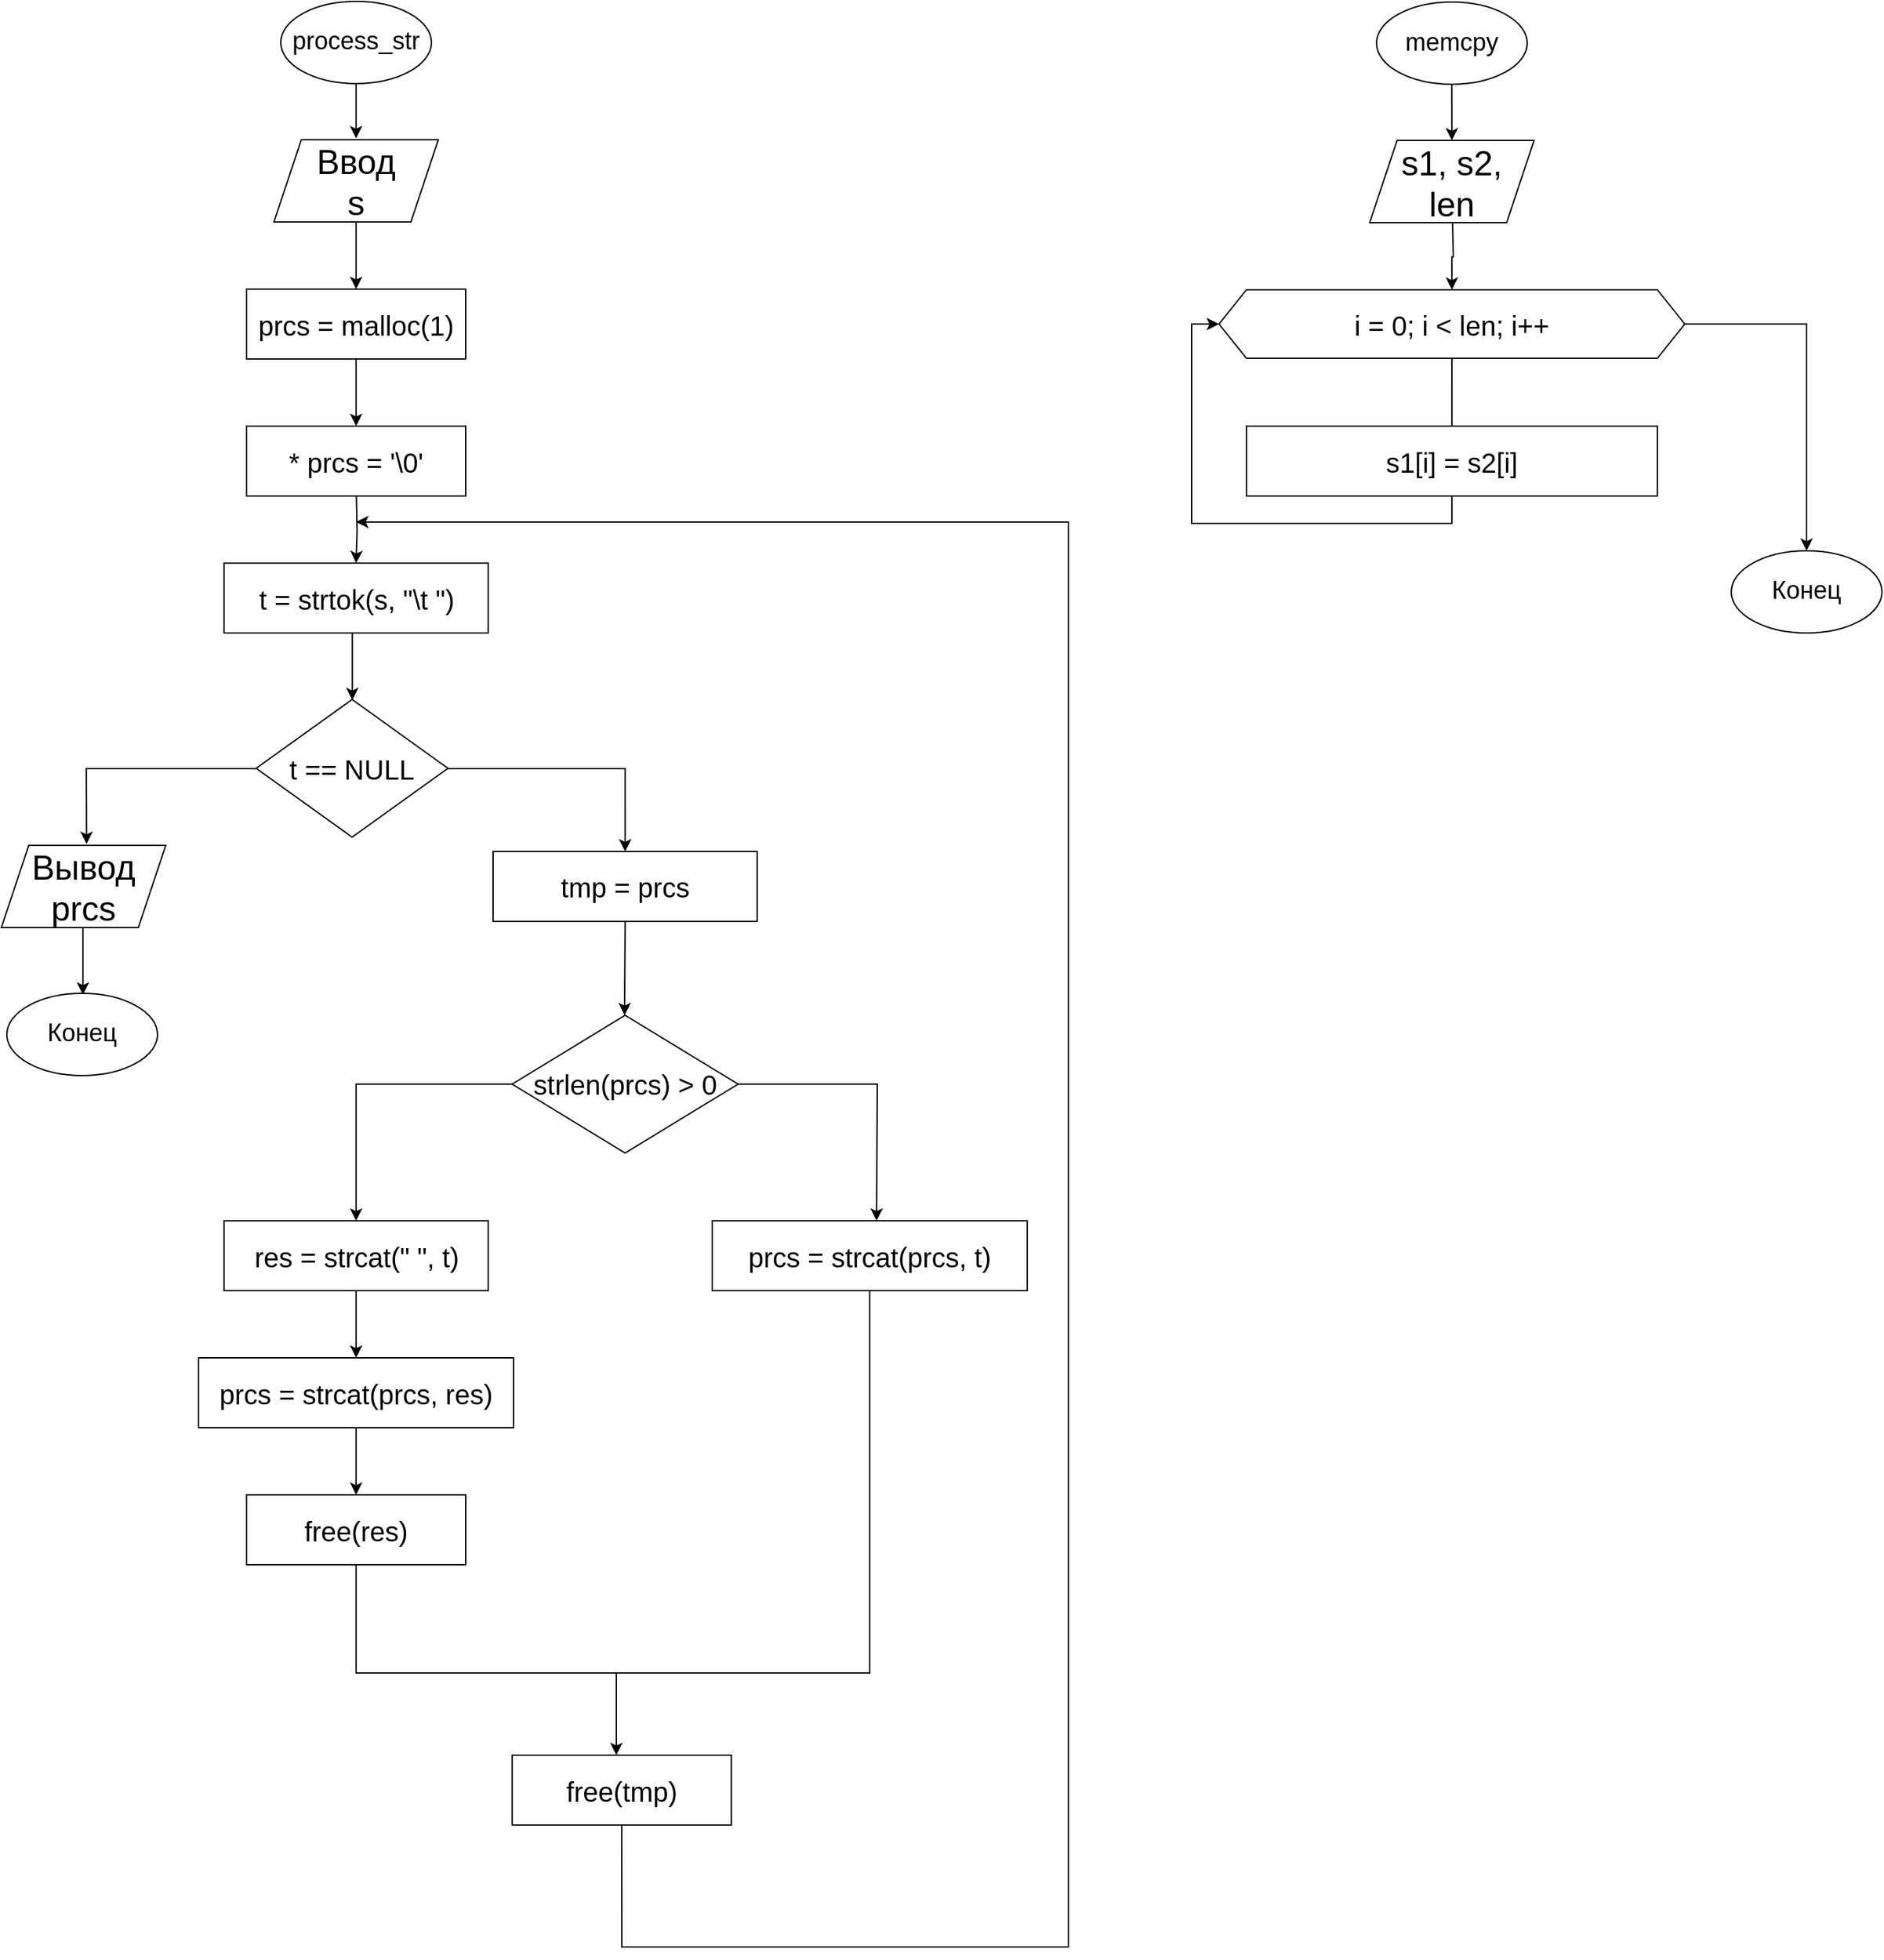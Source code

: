 <mxfile version="22.1.3" type="github">
  <diagram id="C5RBs43oDa-KdzZeNtuy" name="Page-1">
    <mxGraphModel dx="2498" dy="2331" grid="1" gridSize="10" guides="1" tooltips="1" connect="1" arrows="1" fold="1" page="1" pageScale="1" pageWidth="827" pageHeight="1169" math="0" shadow="0">
      <root>
        <mxCell id="WIyWlLk6GJQsqaUBKTNV-0" />
        <mxCell id="WIyWlLk6GJQsqaUBKTNV-1" parent="WIyWlLk6GJQsqaUBKTNV-0" />
        <mxCell id="Ngi83-sZVieC9ealqeNL-2" value="" style="edgeStyle=orthogonalEdgeStyle;rounded=0;orthogonalLoop=1;jettySize=auto;html=1;" parent="WIyWlLk6GJQsqaUBKTNV-1" source="Ngi83-sZVieC9ealqeNL-3" edge="1">
          <mxGeometry relative="1" as="geometry">
            <mxPoint x="280" y="-400" as="targetPoint" />
          </mxGeometry>
        </mxCell>
        <mxCell id="Ngi83-sZVieC9ealqeNL-3" value="&lt;p style=&quot;line-height: 110%;&quot;&gt;&lt;span style=&quot;font-size: 18px;&quot;&gt;process_str&lt;/span&gt;&lt;/p&gt;" style="ellipse;whiteSpace=wrap;html=1;" parent="WIyWlLk6GJQsqaUBKTNV-1" vertex="1">
          <mxGeometry x="225" y="-500" width="110" height="60" as="geometry" />
        </mxCell>
        <mxCell id="Ngi83-sZVieC9ealqeNL-4" value="&lt;span style=&quot;font-size: 25px;&quot;&gt;Ввод &lt;br&gt;s&lt;br&gt;&lt;/span&gt;" style="shape=parallelogram;perimeter=parallelogramPerimeter;whiteSpace=wrap;html=1;fixedSize=1;" parent="WIyWlLk6GJQsqaUBKTNV-1" vertex="1">
          <mxGeometry x="220" y="-399" width="120" height="60" as="geometry" />
        </mxCell>
        <mxCell id="Ngi83-sZVieC9ealqeNL-5" value="" style="edgeStyle=orthogonalEdgeStyle;rounded=0;orthogonalLoop=1;jettySize=auto;html=1;exitX=0.5;exitY=1;exitDx=0;exitDy=0;entryX=0.5;entryY=0;entryDx=0;entryDy=0;" parent="WIyWlLk6GJQsqaUBKTNV-1" source="Ngi83-sZVieC9ealqeNL-4" edge="1">
          <mxGeometry relative="1" as="geometry">
            <mxPoint x="280" y="-290" as="targetPoint" />
            <mxPoint x="290" y="-430" as="sourcePoint" />
          </mxGeometry>
        </mxCell>
        <mxCell id="Ngi83-sZVieC9ealqeNL-6" value="prcs = malloc(1)" style="rounded=0;whiteSpace=wrap;html=1;fontSize=20;" parent="WIyWlLk6GJQsqaUBKTNV-1" vertex="1">
          <mxGeometry x="200" y="-290" width="160" height="51" as="geometry" />
        </mxCell>
        <mxCell id="Ngi83-sZVieC9ealqeNL-7" value="" style="edgeStyle=orthogonalEdgeStyle;rounded=0;orthogonalLoop=1;jettySize=auto;html=1;exitX=0.5;exitY=1;exitDx=0;exitDy=0;entryX=0.5;entryY=0;entryDx=0;entryDy=0;" parent="WIyWlLk6GJQsqaUBKTNV-1" edge="1">
          <mxGeometry relative="1" as="geometry">
            <mxPoint x="280" y="-190" as="targetPoint" />
            <mxPoint x="280" y="-239" as="sourcePoint" />
          </mxGeometry>
        </mxCell>
        <mxCell id="Ngi83-sZVieC9ealqeNL-8" value="* prcs = &#39;\0&#39;" style="rounded=0;whiteSpace=wrap;html=1;fontSize=20;" parent="WIyWlLk6GJQsqaUBKTNV-1" vertex="1">
          <mxGeometry x="200" y="-190" width="160" height="51" as="geometry" />
        </mxCell>
        <mxCell id="Ngi83-sZVieC9ealqeNL-11" value="t = strtok(s, &quot;\t &quot;)" style="rounded=0;whiteSpace=wrap;html=1;fontSize=20;" parent="WIyWlLk6GJQsqaUBKTNV-1" vertex="1">
          <mxGeometry x="183.59" y="-90" width="192.82" height="51" as="geometry" />
        </mxCell>
        <mxCell id="Ngi83-sZVieC9ealqeNL-12" value="" style="edgeStyle=orthogonalEdgeStyle;rounded=0;orthogonalLoop=1;jettySize=auto;html=1;exitX=0.5;exitY=1;exitDx=0;exitDy=0;entryX=0.5;entryY=0;entryDx=0;entryDy=0;" parent="WIyWlLk6GJQsqaUBKTNV-1" target="Ngi83-sZVieC9ealqeNL-11" edge="1">
          <mxGeometry relative="1" as="geometry">
            <mxPoint x="290.18" y="-180" as="targetPoint" />
            <mxPoint x="280.18" y="-139" as="sourcePoint" />
          </mxGeometry>
        </mxCell>
        <mxCell id="Ngi83-sZVieC9ealqeNL-13" value="" style="edgeStyle=orthogonalEdgeStyle;rounded=0;orthogonalLoop=1;jettySize=auto;html=1;exitX=0.5;exitY=1;exitDx=0;exitDy=0;" parent="WIyWlLk6GJQsqaUBKTNV-1" edge="1">
          <mxGeometry relative="1" as="geometry">
            <mxPoint x="277.22" y="10" as="targetPoint" />
            <mxPoint x="277.22" y="-39" as="sourcePoint" />
          </mxGeometry>
        </mxCell>
        <mxCell id="Ngi83-sZVieC9ealqeNL-14" value="&lt;span style=&quot;font-size: 20px;&quot;&gt;t == NULL&lt;/span&gt;" style="rhombus;whiteSpace=wrap;html=1;" parent="WIyWlLk6GJQsqaUBKTNV-1" vertex="1">
          <mxGeometry x="207.04" y="9.5" width="140" height="100.5" as="geometry" />
        </mxCell>
        <mxCell id="Ngi83-sZVieC9ealqeNL-15" value="" style="endArrow=classic;html=1;rounded=0;exitX=0;exitY=0.5;exitDx=0;exitDy=0;endFill=1;entryX=0.5;entryY=0;entryDx=0;entryDy=0;" parent="WIyWlLk6GJQsqaUBKTNV-1" edge="1">
          <mxGeometry width="50" height="50" relative="1" as="geometry">
            <mxPoint x="207.04" y="60" as="sourcePoint" />
            <mxPoint x="83.22" y="115" as="targetPoint" />
            <Array as="points">
              <mxPoint x="83.04" y="60" />
            </Array>
          </mxGeometry>
        </mxCell>
        <mxCell id="Ngi83-sZVieC9ealqeNL-17" value="" style="edgeStyle=orthogonalEdgeStyle;rounded=0;orthogonalLoop=1;jettySize=auto;html=1;exitX=1;exitY=0.5;exitDx=0;exitDy=0;entryX=0.5;entryY=0;entryDx=0;entryDy=0;" parent="WIyWlLk6GJQsqaUBKTNV-1" target="Ngi83-sZVieC9ealqeNL-23" edge="1">
          <mxGeometry relative="1" as="geometry">
            <mxPoint x="347.22" y="60" as="sourcePoint" />
            <mxPoint x="477.22" y="90" as="targetPoint" />
            <Array as="points">
              <mxPoint x="476" y="60" />
            </Array>
          </mxGeometry>
        </mxCell>
        <mxCell id="Ngi83-sZVieC9ealqeNL-20" value="&lt;span style=&quot;font-size: 25px;&quot;&gt;Вывод&lt;br&gt;prcs&lt;br&gt;&lt;/span&gt;" style="shape=parallelogram;perimeter=parallelogramPerimeter;whiteSpace=wrap;html=1;fixedSize=1;" parent="WIyWlLk6GJQsqaUBKTNV-1" vertex="1">
          <mxGeometry x="21" y="116" width="120" height="60" as="geometry" />
        </mxCell>
        <mxCell id="Ngi83-sZVieC9ealqeNL-21" value="" style="edgeStyle=orthogonalEdgeStyle;rounded=0;orthogonalLoop=1;jettySize=auto;html=1;exitX=0.5;exitY=1;exitDx=0;exitDy=0;" parent="WIyWlLk6GJQsqaUBKTNV-1" edge="1">
          <mxGeometry relative="1" as="geometry">
            <mxPoint x="80.55" y="225" as="targetPoint" />
            <mxPoint x="80.55" y="176" as="sourcePoint" />
          </mxGeometry>
        </mxCell>
        <mxCell id="Ngi83-sZVieC9ealqeNL-22" value="&lt;p style=&quot;line-height: 110%;&quot;&gt;&lt;span style=&quot;font-size: 18px;&quot;&gt;Конец&lt;/span&gt;&lt;/p&gt;" style="ellipse;whiteSpace=wrap;html=1;" parent="WIyWlLk6GJQsqaUBKTNV-1" vertex="1">
          <mxGeometry x="25" y="224" width="110" height="60" as="geometry" />
        </mxCell>
        <mxCell id="Ngi83-sZVieC9ealqeNL-23" value="tmp = prcs" style="rounded=0;whiteSpace=wrap;html=1;fontSize=20;" parent="WIyWlLk6GJQsqaUBKTNV-1" vertex="1">
          <mxGeometry x="380" y="120.5" width="192.82" height="51" as="geometry" />
        </mxCell>
        <mxCell id="Ngi83-sZVieC9ealqeNL-25" value="" style="endArrow=classic;html=1;rounded=0;exitX=0.5;exitY=1;exitDx=0;exitDy=0;" parent="WIyWlLk6GJQsqaUBKTNV-1" source="Ngi83-sZVieC9ealqeNL-23" edge="1">
          <mxGeometry width="50" height="50" relative="1" as="geometry">
            <mxPoint x="370" y="90" as="sourcePoint" />
            <mxPoint x="476" y="240" as="targetPoint" />
          </mxGeometry>
        </mxCell>
        <mxCell id="Ngi83-sZVieC9ealqeNL-26" value="&lt;span style=&quot;font-size: 20px;&quot;&gt;strlen(prcs) &amp;gt; 0&lt;/span&gt;" style="rhombus;whiteSpace=wrap;html=1;" parent="WIyWlLk6GJQsqaUBKTNV-1" vertex="1">
          <mxGeometry x="393.91" y="240" width="165" height="100.5" as="geometry" />
        </mxCell>
        <mxCell id="Ngi83-sZVieC9ealqeNL-27" value="" style="edgeStyle=orthogonalEdgeStyle;rounded=0;orthogonalLoop=1;jettySize=auto;html=1;exitX=0;exitY=0.5;exitDx=0;exitDy=0;" parent="WIyWlLk6GJQsqaUBKTNV-1" source="Ngi83-sZVieC9ealqeNL-26" edge="1">
          <mxGeometry relative="1" as="geometry">
            <mxPoint x="251.22" y="300" as="sourcePoint" />
            <mxPoint x="280" y="390" as="targetPoint" />
            <Array as="points">
              <mxPoint x="280" y="290" />
              <mxPoint x="280" y="361" />
            </Array>
          </mxGeometry>
        </mxCell>
        <mxCell id="Ngi83-sZVieC9ealqeNL-28" value="res = strcat(&quot; &quot;, t)" style="rounded=0;whiteSpace=wrap;html=1;fontSize=20;" parent="WIyWlLk6GJQsqaUBKTNV-1" vertex="1">
          <mxGeometry x="183.59" y="390" width="192.82" height="51" as="geometry" />
        </mxCell>
        <mxCell id="Ngi83-sZVieC9ealqeNL-29" value="" style="edgeStyle=orthogonalEdgeStyle;rounded=0;orthogonalLoop=1;jettySize=auto;html=1;exitX=0.5;exitY=1;exitDx=0;exitDy=0;entryX=0.5;entryY=0;entryDx=0;entryDy=0;" parent="WIyWlLk6GJQsqaUBKTNV-1" edge="1">
          <mxGeometry relative="1" as="geometry">
            <mxPoint x="280" y="490" as="targetPoint" />
            <mxPoint x="280" y="441" as="sourcePoint" />
          </mxGeometry>
        </mxCell>
        <mxCell id="Ngi83-sZVieC9ealqeNL-30" value="prcs = strcat(prcs, res)" style="rounded=0;whiteSpace=wrap;html=1;fontSize=20;" parent="WIyWlLk6GJQsqaUBKTNV-1" vertex="1">
          <mxGeometry x="165" y="490" width="230" height="51" as="geometry" />
        </mxCell>
        <mxCell id="Ngi83-sZVieC9ealqeNL-33" value="" style="edgeStyle=orthogonalEdgeStyle;rounded=0;orthogonalLoop=1;jettySize=auto;html=1;exitX=0.5;exitY=1;exitDx=0;exitDy=0;entryX=0.5;entryY=0;entryDx=0;entryDy=0;" parent="WIyWlLk6GJQsqaUBKTNV-1" edge="1">
          <mxGeometry relative="1" as="geometry">
            <mxPoint x="280" y="590" as="targetPoint" />
            <mxPoint x="280" y="541" as="sourcePoint" />
          </mxGeometry>
        </mxCell>
        <mxCell id="Ngi83-sZVieC9ealqeNL-34" value="free(res)" style="rounded=0;whiteSpace=wrap;html=1;fontSize=20;" parent="WIyWlLk6GJQsqaUBKTNV-1" vertex="1">
          <mxGeometry x="200" y="590" width="160" height="51" as="geometry" />
        </mxCell>
        <mxCell id="Ngi83-sZVieC9ealqeNL-35" value="" style="edgeStyle=orthogonalEdgeStyle;rounded=0;orthogonalLoop=1;jettySize=auto;html=1;exitX=1;exitY=0.5;exitDx=0;exitDy=0;" parent="WIyWlLk6GJQsqaUBKTNV-1" source="Ngi83-sZVieC9ealqeNL-26" edge="1">
          <mxGeometry relative="1" as="geometry">
            <mxPoint x="404" y="300" as="sourcePoint" />
            <mxPoint x="660" y="390" as="targetPoint" />
          </mxGeometry>
        </mxCell>
        <mxCell id="Ngi83-sZVieC9ealqeNL-36" value="prcs = strcat(prcs, t)" style="rounded=0;whiteSpace=wrap;html=1;fontSize=20;" parent="WIyWlLk6GJQsqaUBKTNV-1" vertex="1">
          <mxGeometry x="540" y="390" width="230" height="51" as="geometry" />
        </mxCell>
        <mxCell id="Ngi83-sZVieC9ealqeNL-37" value="" style="endArrow=classic;html=1;rounded=0;exitX=0.5;exitY=1;exitDx=0;exitDy=0;" parent="WIyWlLk6GJQsqaUBKTNV-1" source="Ngi83-sZVieC9ealqeNL-34" edge="1">
          <mxGeometry width="50" height="50" relative="1" as="geometry">
            <mxPoint x="420" y="570" as="sourcePoint" />
            <mxPoint x="470" y="780" as="targetPoint" />
            <Array as="points">
              <mxPoint x="280" y="720" />
              <mxPoint x="470" y="720" />
            </Array>
          </mxGeometry>
        </mxCell>
        <mxCell id="Ngi83-sZVieC9ealqeNL-38" value="" style="endArrow=none;html=1;rounded=0;exitX=0.5;exitY=1;exitDx=0;exitDy=0;endFill=0;" parent="WIyWlLk6GJQsqaUBKTNV-1" source="Ngi83-sZVieC9ealqeNL-36" edge="1">
          <mxGeometry width="50" height="50" relative="1" as="geometry">
            <mxPoint x="420" y="570" as="sourcePoint" />
            <mxPoint x="470" y="720" as="targetPoint" />
            <Array as="points">
              <mxPoint x="655" y="720" />
            </Array>
          </mxGeometry>
        </mxCell>
        <mxCell id="Ngi83-sZVieC9ealqeNL-39" value="free(tmp)" style="rounded=0;whiteSpace=wrap;html=1;fontSize=20;" parent="WIyWlLk6GJQsqaUBKTNV-1" vertex="1">
          <mxGeometry x="393.91" y="780" width="160" height="51" as="geometry" />
        </mxCell>
        <mxCell id="Ngi83-sZVieC9ealqeNL-40" value="" style="endArrow=classic;html=1;rounded=0;exitX=0.5;exitY=1;exitDx=0;exitDy=0;" parent="WIyWlLk6GJQsqaUBKTNV-1" source="Ngi83-sZVieC9ealqeNL-39" edge="1">
          <mxGeometry width="50" height="50" relative="1" as="geometry">
            <mxPoint x="450" y="630" as="sourcePoint" />
            <mxPoint x="280" y="-120" as="targetPoint" />
            <Array as="points">
              <mxPoint x="474" y="920" />
              <mxPoint x="800" y="920" />
              <mxPoint x="800" y="-120" />
            </Array>
          </mxGeometry>
        </mxCell>
        <mxCell id="9LdUuu5bQHAmJ3ezILRZ-0" value="&lt;p style=&quot;line-height: 110%;&quot;&gt;&lt;span style=&quot;font-size: 18px;&quot;&gt;memcpy&lt;/span&gt;&lt;/p&gt;" style="ellipse;whiteSpace=wrap;html=1;" vertex="1" parent="WIyWlLk6GJQsqaUBKTNV-1">
          <mxGeometry x="1025" y="-499.5" width="110" height="60" as="geometry" />
        </mxCell>
        <mxCell id="9LdUuu5bQHAmJ3ezILRZ-1" value="&lt;span style=&quot;font-size: 25px;&quot;&gt;s1, s2, &lt;br&gt;len&lt;br&gt;&lt;/span&gt;" style="shape=parallelogram;perimeter=parallelogramPerimeter;whiteSpace=wrap;html=1;fixedSize=1;" vertex="1" parent="WIyWlLk6GJQsqaUBKTNV-1">
          <mxGeometry x="1020" y="-398.5" width="120" height="60" as="geometry" />
        </mxCell>
        <mxCell id="9LdUuu5bQHAmJ3ezILRZ-2" value="" style="endArrow=classic;html=1;rounded=0;exitX=0.5;exitY=1;exitDx=0;exitDy=0;entryX=0.5;entryY=0;entryDx=0;entryDy=0;" edge="1" parent="WIyWlLk6GJQsqaUBKTNV-1" target="9LdUuu5bQHAmJ3ezILRZ-1">
          <mxGeometry width="50" height="50" relative="1" as="geometry">
            <mxPoint x="1079.93" y="-439.5" as="sourcePoint" />
            <mxPoint x="1095" y="-449.5" as="targetPoint" />
          </mxGeometry>
        </mxCell>
        <mxCell id="9LdUuu5bQHAmJ3ezILRZ-3" style="edgeStyle=orthogonalEdgeStyle;rounded=0;orthogonalLoop=1;jettySize=auto;html=1;exitX=0.5;exitY=1;exitDx=0;exitDy=0;entryX=0.5;entryY=0;entryDx=0;entryDy=0;labelBackgroundColor=none;fontColor=default;" edge="1" parent="WIyWlLk6GJQsqaUBKTNV-1" target="9LdUuu5bQHAmJ3ezILRZ-6">
          <mxGeometry relative="1" as="geometry">
            <mxPoint x="1080.53" y="-338.5" as="sourcePoint" />
          </mxGeometry>
        </mxCell>
        <mxCell id="9LdUuu5bQHAmJ3ezILRZ-4" style="edgeStyle=orthogonalEdgeStyle;rounded=0;orthogonalLoop=1;jettySize=auto;html=1;exitX=0.5;exitY=1;exitDx=0;exitDy=0;entryX=0.5;entryY=0;entryDx=0;entryDy=0;labelBackgroundColor=none;fontColor=default;" edge="1" parent="WIyWlLk6GJQsqaUBKTNV-1" source="9LdUuu5bQHAmJ3ezILRZ-6">
          <mxGeometry relative="1" as="geometry">
            <mxPoint x="1080.03" y="-169.5" as="targetPoint" />
          </mxGeometry>
        </mxCell>
        <mxCell id="9LdUuu5bQHAmJ3ezILRZ-5" style="edgeStyle=orthogonalEdgeStyle;rounded=0;hachureGap=4;orthogonalLoop=1;jettySize=auto;html=1;exitX=1;exitY=0.5;exitDx=0;exitDy=0;fontFamily=Architects Daughter;fontSource=https%3A%2F%2Ffonts.googleapis.com%2Fcss%3Ffamily%3DArchitects%2BDaughter;fontSize=16;entryX=0.5;entryY=0;entryDx=0;entryDy=0;" edge="1" parent="WIyWlLk6GJQsqaUBKTNV-1" source="9LdUuu5bQHAmJ3ezILRZ-6" target="9LdUuu5bQHAmJ3ezILRZ-9">
          <mxGeometry relative="1" as="geometry">
            <mxPoint x="1340" y="-90" as="targetPoint" />
          </mxGeometry>
        </mxCell>
        <mxCell id="9LdUuu5bQHAmJ3ezILRZ-6" value="&lt;span style=&quot;font-size: 20px;&quot;&gt;i = 0; i &amp;lt; len; i++&lt;/span&gt;" style="shape=hexagon;perimeter=hexagonPerimeter2;whiteSpace=wrap;html=1;fixedSize=1;labelBackgroundColor=none;" vertex="1" parent="WIyWlLk6GJQsqaUBKTNV-1">
          <mxGeometry x="910.03" y="-289.5" width="340" height="50" as="geometry" />
        </mxCell>
        <mxCell id="9LdUuu5bQHAmJ3ezILRZ-7" style="edgeStyle=orthogonalEdgeStyle;rounded=0;orthogonalLoop=1;jettySize=auto;html=1;exitX=0.5;exitY=1;exitDx=0;exitDy=0;entryX=0;entryY=0.5;entryDx=0;entryDy=0;labelBackgroundColor=none;fontColor=default;" edge="1" parent="WIyWlLk6GJQsqaUBKTNV-1" source="9LdUuu5bQHAmJ3ezILRZ-8" target="9LdUuu5bQHAmJ3ezILRZ-6">
          <mxGeometry relative="1" as="geometry" />
        </mxCell>
        <mxCell id="9LdUuu5bQHAmJ3ezILRZ-8" value="s1[i] = s2[i]" style="rounded=0;whiteSpace=wrap;html=1;fontSize=20;labelBackgroundColor=none;" vertex="1" parent="WIyWlLk6GJQsqaUBKTNV-1">
          <mxGeometry x="930.0" y="-190" width="300" height="51" as="geometry" />
        </mxCell>
        <mxCell id="9LdUuu5bQHAmJ3ezILRZ-9" value="&lt;p style=&quot;line-height: 110%;&quot;&gt;&lt;span style=&quot;font-size: 18px;&quot;&gt;Конец&lt;/span&gt;&lt;/p&gt;" style="ellipse;whiteSpace=wrap;html=1;" vertex="1" parent="WIyWlLk6GJQsqaUBKTNV-1">
          <mxGeometry x="1284" y="-99" width="110" height="60" as="geometry" />
        </mxCell>
      </root>
    </mxGraphModel>
  </diagram>
</mxfile>
